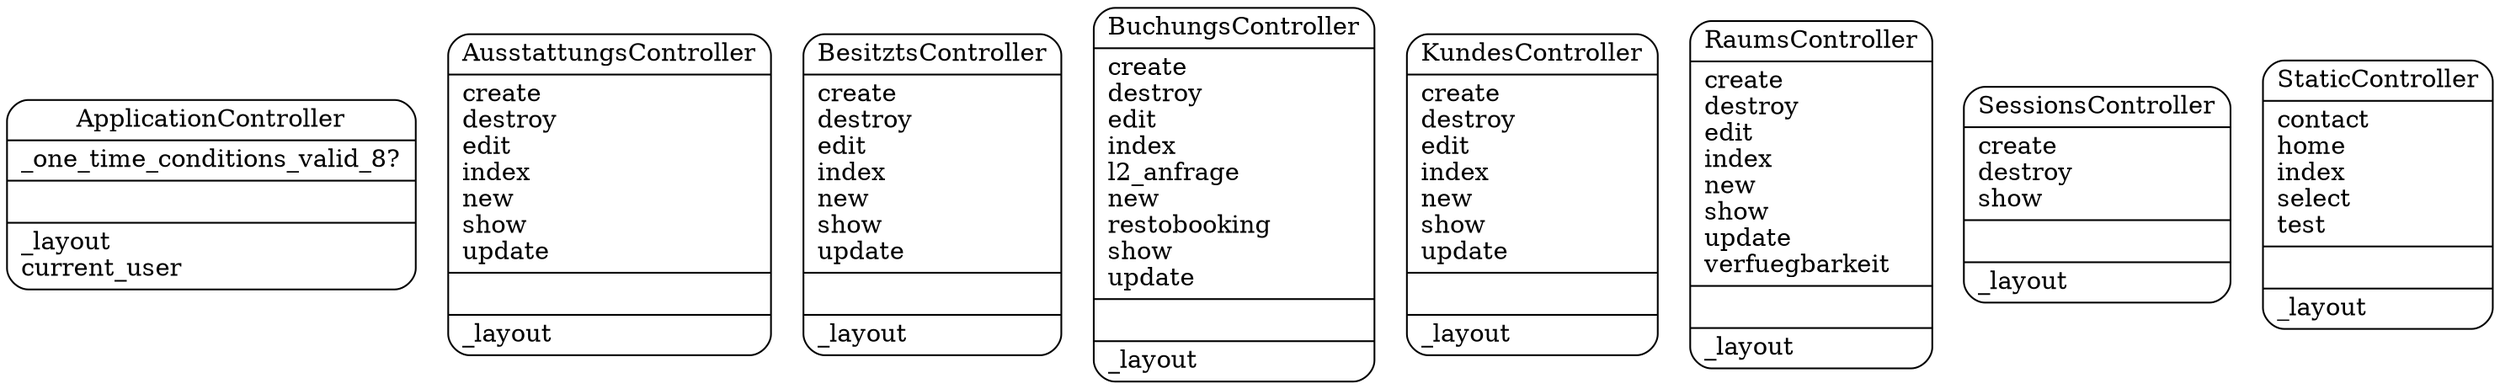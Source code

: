 digraph controllers_diagram {
	graph[overlap=false, splines=true]
	"ApplicationController" [shape=Mrecord, label="{ApplicationController|_one_time_conditions_valid_8?\l|\l|_layout\lcurrent_user\l}"]
	"AusstattungsController" [shape=Mrecord, label="{AusstattungsController|create\ldestroy\ledit\lindex\lnew\lshow\lupdate\l|\l|_layout\l}"]
	"BesitztsController" [shape=Mrecord, label="{BesitztsController|create\ldestroy\ledit\lindex\lnew\lshow\lupdate\l|\l|_layout\l}"]
	"BuchungsController" [shape=Mrecord, label="{BuchungsController|create\ldestroy\ledit\lindex\ll2_anfrage\lnew\lrestobooking\lshow\lupdate\l|\l|_layout\l}"]
	"KundesController" [shape=Mrecord, label="{KundesController|create\ldestroy\ledit\lindex\lnew\lshow\lupdate\l|\l|_layout\l}"]
	"RaumsController" [shape=Mrecord, label="{RaumsController|create\ldestroy\ledit\lindex\lnew\lshow\lupdate\lverfuegbarkeit\l|\l|_layout\l}"]
	"SessionsController" [shape=Mrecord, label="{SessionsController|create\ldestroy\lshow\l|\l|_layout\l}"]
	"StaticController" [shape=Mrecord, label="{StaticController|contact\lhome\lindex\lselect\ltest\l|\l|_layout\l}"]
}
